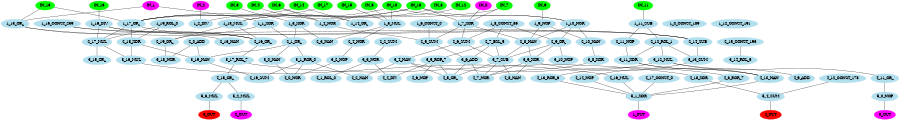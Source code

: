 digraph EACircuit {
rankdir=BT;
edge [dir=none];
size="6,6";
ordering=out;
node [color=magenta, style=filled];
"IN_0";
"IN_1";
"IN_2";
node [color=green, style=filled];
"IN_3";
"IN_4";
"IN_5";
"IN_6";
"IN_7";
"IN_8";
"IN_9";
"IN_10";
"IN_11";
"IN_12";
"IN_13";
"IN_14";
"IN_15";
"IN_16";
"IN_17";
"IN_18";
node [color=lightblue2, style=filled];
{ rank=same; "1_0_CONST_189"; "1_1_XOR"; "1_2_DIV"; "1_3_XOR"; "1_4_NOR"; "1_5_MUL"; "1_6_CONST_0"; "1_7_XOR"; "1_8_CONST_86"; "1_9_NOP"; "1_10_NOR"; "1_11_SUB"; "1_12_CONST_191"; "1_13_OR_"; "1_14_OR_"; "1_15_CONST_239"; "1_16_DIV"; "1_17_OR_"; "1_18_MUL"; "1_19_ROL_0"; }
"1_1_XOR" -> "IN_1";
"1_2_DIV" -> "IN_2";
"1_2_DIV" -> "IN_10";
"1_3_XOR" -> "IN_3";
"1_4_NOR" -> "IN_4";
"1_4_NOR" -> "IN_6";
"1_4_NOR" -> "IN_12";
"1_5_MUL" -> "IN_15";
"1_5_MUL" -> "IN_5";
"1_5_MUL" -> "IN_10";
"1_7_XOR" -> "IN_18";
"1_7_XOR" -> "IN_0";
"1_7_XOR" -> "IN_7";
"1_9_NOP" -> "IN_9";
"1_10_NOR" -> "IN_10";
"1_10_NOR" -> "IN_18";
"1_11_SUB" -> "IN_11";
"1_13_OR_" -> "IN_13";
"1_13_OR_" -> "IN_1";
"1_14_OR_" -> "IN_6";
"1_14_OR_" -> "IN_14";
"1_16_DIV" -> "IN_16";
"1_17_OR_" -> "IN_13";
"1_17_OR_" -> "IN_14";
"1_17_OR_" -> "IN_17";
"1_17_OR_" -> "IN_18";
"1_17_OR_" -> "IN_7";
"1_18_MUL" -> "IN_18";
"1_18_MUL" -> "IN_8";
node [color=lightblue2, style=filled];
{ rank=same; "2_0_ADD"; "2_1_OR_"; "2_2_SUM"; "2_3_NAN"; "2_4_NOR"; "2_5_SUM"; "2_6_SUM"; "2_7_BSL_5"; "2_8_NAN"; "2_9_OR_"; "2_10_NAN"; "2_11_NOP"; "2_12_ROL_1"; "2_13_NAN"; "2_14_SUB"; "2_15_CONST_193"; "2_16_OR_"; "2_17_MUL"; "2_18_XOR"; "2_19_OR_"; }
"2_1_OR_" -> "1_1_XOR";
"2_1_OR_" -> "1_3_XOR";
"2_3_NAN" -> "1_3_XOR";
"2_3_NAN" -> "1_5_MUL";
"2_4_NOR" -> "1_5_MUL";
"2_5_SUM" -> "1_4_NOR";
"2_5_SUM" -> "1_6_CONST_0";
"2_5_SUM" -> "1_7_XOR";
"2_6_SUM" -> "1_7_XOR";
"2_6_SUM" -> "1_8_CONST_86";
"2_7_BSL_5" -> "1_8_CONST_86";
"2_8_NAN" -> "1_7_XOR";
"2_8_NAN" -> "1_9_NOP";
"2_8_NAN" -> "1_10_NOR";
"2_9_OR_" -> "1_8_CONST_86";
"2_9_OR_" -> "1_10_NOR";
"2_10_NAN" -> "1_9_NOP";
"2_10_NAN" -> "1_10_NOR";
"2_11_NOP" -> "1_11_SUB";
"2_12_ROL_1" -> "1_11_SUB";
"2_13_NAN" -> "1_13_OR_";
"2_14_SUB" -> "1_13_OR_";
"2_14_SUB" -> "1_15_CONST_239";
"2_14_SUB" -> "1_16_DIV";
"2_16_OR_" -> "1_15_CONST_239";
"2_16_OR_" -> "1_16_DIV";
"2_16_OR_" -> "1_17_OR_";
"2_16_OR_" -> "1_18_MUL";
"2_17_MUL" -> "1_16_DIV";
"2_17_MUL" -> "1_17_OR_";
"2_17_MUL" -> "1_19_ROL_0";
"2_18_XOR" -> "1_17_OR_";
"2_18_XOR" -> "1_19_ROL_0";
"2_19_OR_" -> "1_18_MUL";
"2_19_OR_" -> "1_1_XOR";
node [color=lightblue2, style=filled];
{ rank=same; "3_0_NAN"; "3_1_ROR_0"; "3_2_NOP"; "3_3_NOR"; "3_4_NAN"; "3_5_ROR_7"; "3_6_ADD"; "3_7_SUB"; "3_8_XOR"; "3_9_XOR"; "3_10_NOP"; "3_11_XOR"; "3_12_MUL"; "3_13_SUM"; "3_14_ROL_5"; "3_15_OR_"; "3_16_MUL"; "3_17_ROL_7"; "3_18_NOR"; "3_19_NAN"; }
"3_0_NAN" -> "2_1_OR_";
"3_1_ROR_0" -> "2_1_OR_";
"3_2_NOP" -> "2_4_NOR";
"3_3_NOR" -> "2_2_SUM";
"3_4_NAN" -> "2_6_SUM";
"3_5_ROR_7" -> "2_7_BSL_5";
"3_6_ADD" -> "2_5_SUM";
"3_6_ADD" -> "2_7_BSL_5";
"3_7_SUB" -> "2_6_SUM";
"3_7_SUB" -> "2_7_BSL_5";
"3_7_SUB" -> "2_8_NAN";
"3_7_SUB" -> "2_9_OR_";
"3_8_XOR" -> "2_10_NAN";
"3_9_XOR" -> "2_8_NAN";
"3_9_XOR" -> "2_9_OR_";
"3_10_NOP" -> "2_9_OR_";
"3_11_XOR" -> "2_11_NOP";
"3_11_XOR" -> "2_12_ROL_1";
"3_12_MUL" -> "2_12_ROL_1";
"3_13_SUM" -> "2_12_ROL_1";
"3_13_SUM" -> "2_14_SUB";
"3_14_ROL_5" -> "2_15_CONST_193";
"3_15_OR_" -> "2_17_MUL";
"3_16_MUL" -> "2_17_MUL";
"3_16_MUL" -> "2_18_XOR";
"3_17_ROL_7" -> "2_16_OR_";
"3_18_NOR" -> "2_19_OR_";
"3_18_NOR" -> "2_0_ADD";
"3_19_NAN" -> "2_18_XOR";
"3_19_NAN" -> "2_0_ADD";
"3_19_NAN" -> "2_1_OR_";
node [color=lightblue2, style=filled];
{ rank=same; "4_0_NOR"; "4_1_ROL_0"; "4_2_NAN"; "4_3_ROR_7"; "4_4_DIV"; "4_5_OR_"; "4_6_NOP"; "4_7_NOR"; "4_8_NAN"; "4_9_ADD"; "4_10_NAN"; "4_11_OR_"; "4_12_CONST_178"; "4_13_ROR_6"; "4_14_NOP"; "4_15_OR_"; "4_16_MUL"; "4_17_CONST_0"; "4_18_XOR"; "4_19_SUM"; }
"4_0_NOR" -> "3_0_NAN";
"4_0_NOR" -> "3_1_ROR_0";
"4_0_NOR" -> "3_2_NOP";
"4_1_ROL_0" -> "3_3_NOR";
"4_2_NAN" -> "3_1_ROR_0";
"4_2_NAN" -> "3_4_NAN";
"4_3_ROR_7" -> "3_4_NAN";
"4_4_DIV" -> "3_3_NOR";
"4_4_DIV" -> "3_5_ROR_7";
"4_5_OR_" -> "3_4_NAN";
"4_5_OR_" -> "3_5_ROR_7";
"4_5_OR_" -> "3_6_ADD";
"4_5_OR_" -> "3_7_SUB";
"4_6_NOP" -> "3_5_ROR_7";
"4_7_NOR" -> "3_6_ADD";
"4_7_NOR" -> "3_7_SUB";
"4_7_NOR" -> "3_8_XOR";
"4_7_NOR" -> "3_9_XOR";
"4_8_NAN" -> "3_7_SUB";
"4_8_NAN" -> "3_9_XOR";
"4_9_ADD" -> "3_11_XOR";
"4_10_NAN" -> "3_9_XOR";
"4_10_NAN" -> "3_11_XOR";
"4_10_NAN" -> "3_12_MUL";
"4_11_OR_" -> "3_12_MUL";
"4_13_ROR_6" -> "3_12_MUL";
"4_14_NOP" -> "3_13_SUM";
"4_15_OR_" -> "3_17_ROL_7";
"4_16_MUL" -> "3_16_MUL";
"4_18_XOR" -> "3_17_ROL_7";
"4_19_SUM" -> "3_19_NAN";
"4_19_SUM" -> "3_1_ROR_0";
node [color=lightblue2, style=filled];
{ rank=same; "5_0_NOP"; "5_1_XOR"; "5_2_MUL"; "5_3_MUL"; "5_4_SUM"; }
"5_0_NOP" -> "4_11_OR_";
"5_1_XOR" -> "4_13_ROR_6";
"5_1_XOR" -> "4_14_NOP";
"5_1_XOR" -> "4_16_MUL";
"5_1_XOR" -> "4_17_CONST_0";
"5_1_XOR" -> "4_3_ROR_7";
"5_1_XOR" -> "4_10_NAN";
"5_2_MUL" -> "4_15_OR_";
"5_3_MUL" -> "4_15_OR_";
"5_4_SUM" -> "4_18_XOR";
"5_4_SUM" -> "4_12_CONST_178";
node [color=magenta];
"0_OUT" -> "5_0_NOP";
"1_OUT" -> "5_1_XOR";
"2_OUT" -> "5_2_MUL";
node [color=red];
"3_OUT" -> "5_3_MUL";
"4_OUT" -> "5_4_SUM";
}